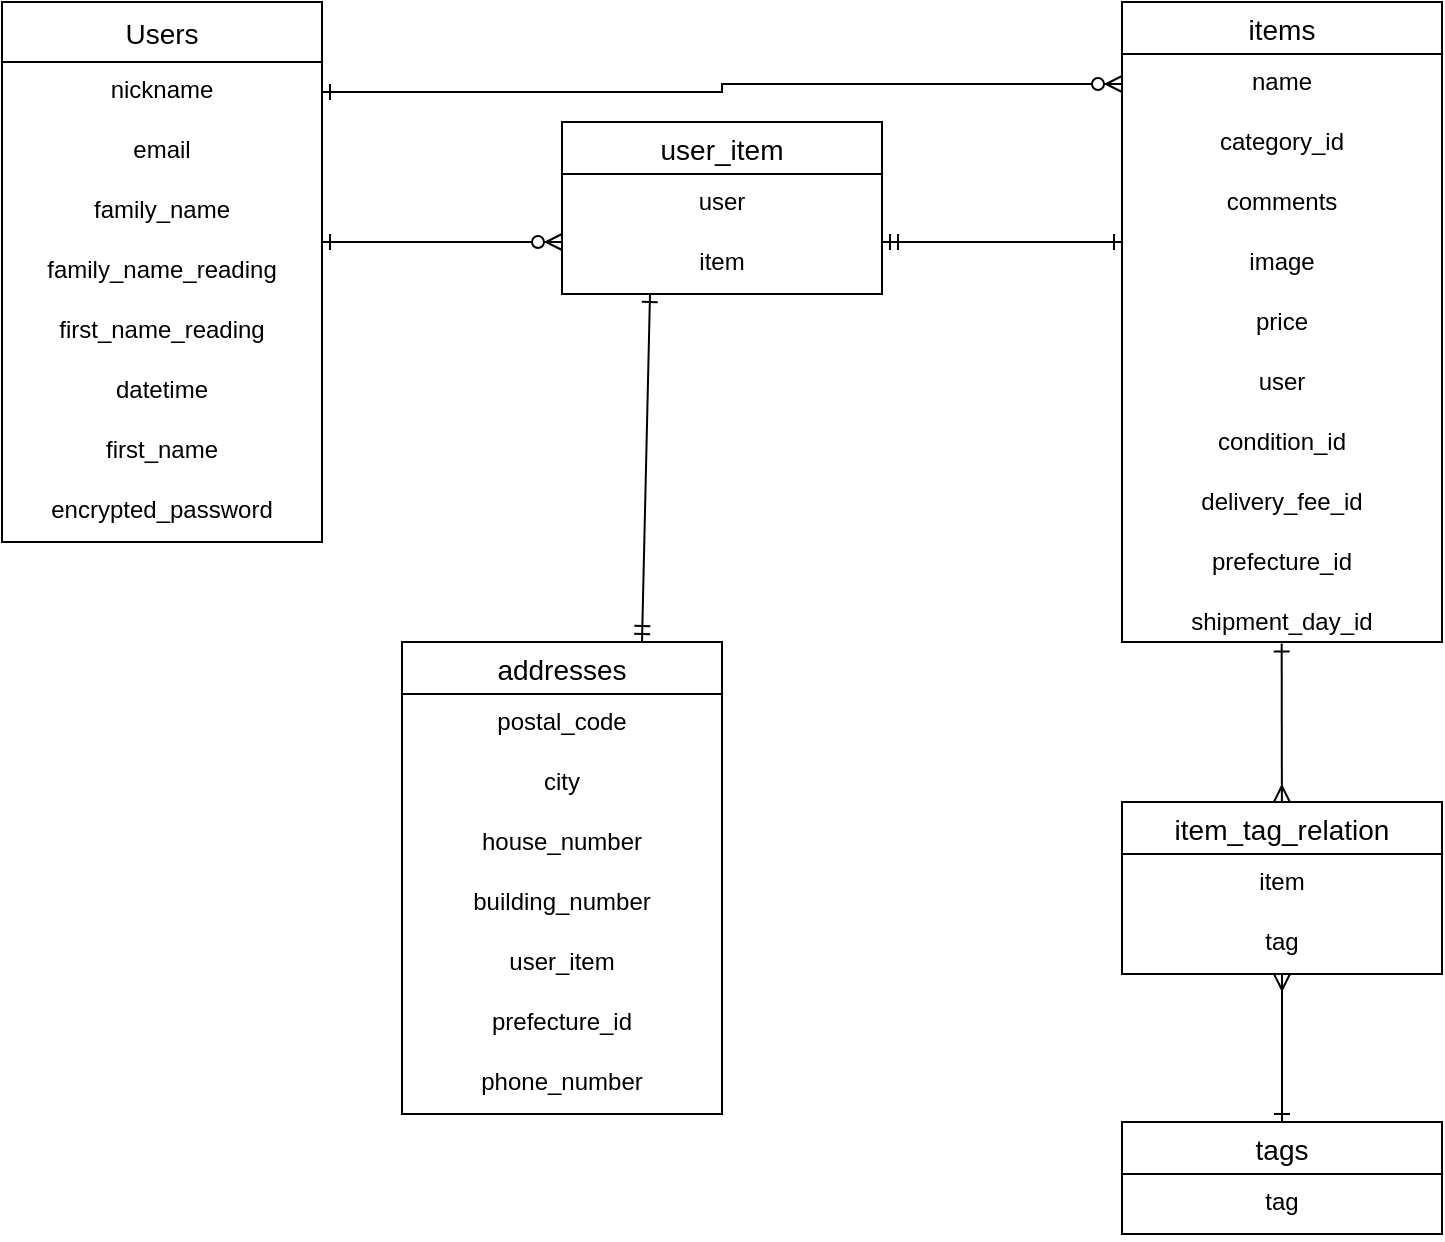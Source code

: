 <mxfile>
    <diagram id="Jmrv2OnnFs7REUbZMXmU" name="ページ1">
        <mxGraphModel dx="307" dy="313" grid="1" gridSize="10" guides="0" tooltips="1" connect="1" arrows="1" fold="1" page="1" pageScale="1" pageWidth="827" pageHeight="1169" math="0" shadow="0">
            <root>
                <mxCell id="0"/>
                <mxCell id="1" parent="0"/>
                <mxCell id="2" value="Users" style="swimlane;fontStyle=0;childLayout=stackLayout;horizontal=1;startSize=30;horizontalStack=0;resizeParent=1;resizeParentMax=0;resizeLast=0;collapsible=1;marginBottom=0;align=center;fontSize=14;" parent="1" vertex="1">
                    <mxGeometry x="40" y="80" width="160" height="270" as="geometry">
                        <mxRectangle x="40" y="80" width="50" height="26" as="alternateBounds"/>
                    </mxGeometry>
                </mxCell>
                <mxCell id="3" value="nickname" style="text;strokeColor=none;fillColor=none;spacingLeft=4;spacingRight=4;overflow=hidden;rotatable=0;points=[[0,0.5],[1,0.5]];portConstraint=eastwest;fontSize=12;align=center;" parent="2" vertex="1">
                    <mxGeometry y="30" width="160" height="30" as="geometry"/>
                </mxCell>
                <mxCell id="4" value="email&#10;" style="text;strokeColor=none;fillColor=none;spacingLeft=4;spacingRight=4;overflow=hidden;rotatable=0;points=[[0,0.5],[1,0.5]];portConstraint=eastwest;fontSize=12;align=center;" parent="2" vertex="1">
                    <mxGeometry y="60" width="160" height="30" as="geometry"/>
                </mxCell>
                <mxCell id="5" value="family_name" style="text;strokeColor=none;fillColor=none;spacingLeft=4;spacingRight=4;overflow=hidden;rotatable=0;points=[[0,0.5],[1,0.5]];portConstraint=eastwest;fontSize=12;align=center;" parent="2" vertex="1">
                    <mxGeometry y="90" width="160" height="30" as="geometry"/>
                </mxCell>
                <mxCell id="13" value="family_name_reading" style="text;strokeColor=none;fillColor=none;spacingLeft=4;spacingRight=4;overflow=hidden;rotatable=0;points=[[0,0.5],[1,0.5]];portConstraint=eastwest;fontSize=12;align=center;" parent="2" vertex="1">
                    <mxGeometry y="120" width="160" height="30" as="geometry"/>
                </mxCell>
                <mxCell id="14" value="first_name_reading" style="text;strokeColor=none;fillColor=none;spacingLeft=4;spacingRight=4;overflow=hidden;rotatable=0;points=[[0,0.5],[1,0.5]];portConstraint=eastwest;fontSize=12;align=center;" parent="2" vertex="1">
                    <mxGeometry y="150" width="160" height="30" as="geometry"/>
                </mxCell>
                <mxCell id="45" value="datetime" style="text;strokeColor=none;fillColor=none;spacingLeft=4;spacingRight=4;overflow=hidden;rotatable=0;points=[[0,0.5],[1,0.5]];portConstraint=eastwest;fontSize=12;align=center;" parent="2" vertex="1">
                    <mxGeometry y="180" width="160" height="30" as="geometry"/>
                </mxCell>
                <mxCell id="67" value="first_name" style="text;strokeColor=none;fillColor=none;spacingLeft=4;spacingRight=4;overflow=hidden;rotatable=0;points=[[0,0.5],[1,0.5]];portConstraint=eastwest;fontSize=12;align=center;" parent="2" vertex="1">
                    <mxGeometry y="210" width="160" height="30" as="geometry"/>
                </mxCell>
                <mxCell id="68" value="encrypted_password" style="text;strokeColor=none;fillColor=none;spacingLeft=4;spacingRight=4;overflow=hidden;rotatable=0;points=[[0,0.5],[1,0.5]];portConstraint=eastwest;fontSize=12;align=center;" parent="2" vertex="1">
                    <mxGeometry y="240" width="160" height="30" as="geometry"/>
                </mxCell>
                <mxCell id="20" value="items" style="swimlane;fontStyle=0;childLayout=stackLayout;horizontal=1;startSize=26;horizontalStack=0;resizeParent=1;resizeParentMax=0;resizeLast=0;collapsible=1;marginBottom=0;align=center;fontSize=14;" parent="1" vertex="1">
                    <mxGeometry x="600" y="80" width="160" height="320" as="geometry"/>
                </mxCell>
                <mxCell id="21" value="name" style="text;strokeColor=none;fillColor=none;spacingLeft=4;spacingRight=4;overflow=hidden;rotatable=0;points=[[0,0.5],[1,0.5]];portConstraint=eastwest;fontSize=12;align=center;" parent="20" vertex="1">
                    <mxGeometry y="26" width="160" height="30" as="geometry"/>
                </mxCell>
                <mxCell id="22" value="category_id" style="text;strokeColor=none;fillColor=none;spacingLeft=4;spacingRight=4;overflow=hidden;rotatable=0;points=[[0,0.5],[1,0.5]];portConstraint=eastwest;fontSize=12;align=center;" parent="20" vertex="1">
                    <mxGeometry y="56" width="160" height="30" as="geometry"/>
                </mxCell>
                <mxCell id="23" value="comments" style="text;strokeColor=none;fillColor=none;spacingLeft=4;spacingRight=4;overflow=hidden;rotatable=0;points=[[0,0.5],[1,0.5]];portConstraint=eastwest;fontSize=12;align=center;" parent="20" vertex="1">
                    <mxGeometry y="86" width="160" height="30" as="geometry"/>
                </mxCell>
                <mxCell id="24" value="image" style="text;strokeColor=none;fillColor=none;spacingLeft=4;spacingRight=4;overflow=hidden;rotatable=0;points=[[0,0.5],[1,0.5]];portConstraint=eastwest;fontSize=12;align=center;" parent="20" vertex="1">
                    <mxGeometry y="116" width="160" height="30" as="geometry"/>
                </mxCell>
                <mxCell id="25" value="price" style="text;strokeColor=none;fillColor=none;spacingLeft=4;spacingRight=4;overflow=hidden;rotatable=0;points=[[0,0.5],[1,0.5]];portConstraint=eastwest;fontSize=12;align=center;" parent="20" vertex="1">
                    <mxGeometry y="146" width="160" height="30" as="geometry"/>
                </mxCell>
                <mxCell id="27" value="user" style="text;strokeColor=none;fillColor=none;spacingLeft=4;spacingRight=4;overflow=hidden;rotatable=0;points=[[0,0.5],[1,0.5]];portConstraint=eastwest;fontSize=12;align=center;" parent="20" vertex="1">
                    <mxGeometry y="176" width="160" height="30" as="geometry"/>
                </mxCell>
                <mxCell id="48" value="condition_id" style="text;strokeColor=none;fillColor=none;spacingLeft=4;spacingRight=4;overflow=hidden;rotatable=0;points=[[0,0.5],[1,0.5]];portConstraint=eastwest;fontSize=12;align=center;" parent="20" vertex="1">
                    <mxGeometry y="206" width="160" height="30" as="geometry"/>
                </mxCell>
                <mxCell id="49" value="delivery_fee_id" style="text;strokeColor=none;fillColor=none;spacingLeft=4;spacingRight=4;overflow=hidden;rotatable=0;points=[[0,0.5],[1,0.5]];portConstraint=eastwest;fontSize=12;align=center;" parent="20" vertex="1">
                    <mxGeometry y="236" width="160" height="30" as="geometry"/>
                </mxCell>
                <mxCell id="51" value="prefecture_id" style="text;strokeColor=none;fillColor=none;spacingLeft=4;spacingRight=4;overflow=hidden;rotatable=0;points=[[0,0.5],[1,0.5]];portConstraint=eastwest;fontSize=12;align=center;" parent="20" vertex="1">
                    <mxGeometry y="266" width="160" height="30" as="geometry"/>
                </mxCell>
                <mxCell id="52" value="shipment_day_id" style="text;strokeColor=none;fillColor=none;spacingLeft=4;spacingRight=4;overflow=hidden;rotatable=0;points=[[0,0.5],[1,0.5]];portConstraint=eastwest;fontSize=12;align=center;" parent="20" vertex="1">
                    <mxGeometry y="296" width="160" height="24" as="geometry"/>
                </mxCell>
                <mxCell id="28" value="addresses" style="swimlane;fontStyle=0;childLayout=stackLayout;horizontal=1;startSize=26;horizontalStack=0;resizeParent=1;resizeParentMax=0;resizeLast=0;collapsible=1;marginBottom=0;align=center;fontSize=14;" parent="1" vertex="1">
                    <mxGeometry x="240" y="400" width="160" height="236" as="geometry"/>
                </mxCell>
                <mxCell id="29" value="postal_code" style="text;strokeColor=none;fillColor=none;spacingLeft=4;spacingRight=4;overflow=hidden;rotatable=0;points=[[0,0.5],[1,0.5]];portConstraint=eastwest;fontSize=12;align=center;" parent="28" vertex="1">
                    <mxGeometry y="26" width="160" height="30" as="geometry"/>
                </mxCell>
                <mxCell id="30" value="city" style="text;strokeColor=none;fillColor=none;spacingLeft=4;spacingRight=4;overflow=hidden;rotatable=0;points=[[0,0.5],[1,0.5]];portConstraint=eastwest;fontSize=12;align=center;" parent="28" vertex="1">
                    <mxGeometry y="56" width="160" height="30" as="geometry"/>
                </mxCell>
                <mxCell id="31" value="house_number" style="text;strokeColor=none;fillColor=none;spacingLeft=4;spacingRight=4;overflow=hidden;rotatable=0;points=[[0,0.5],[1,0.5]];portConstraint=eastwest;fontSize=12;align=center;" parent="28" vertex="1">
                    <mxGeometry y="86" width="160" height="30" as="geometry"/>
                </mxCell>
                <mxCell id="32" value="building_number" style="text;strokeColor=none;fillColor=none;spacingLeft=4;spacingRight=4;overflow=hidden;rotatable=0;points=[[0,0.5],[1,0.5]];portConstraint=eastwest;fontSize=12;align=center;" parent="28" vertex="1">
                    <mxGeometry y="116" width="160" height="30" as="geometry"/>
                </mxCell>
                <mxCell id="33" value="user_item" style="text;strokeColor=none;fillColor=none;spacingLeft=4;spacingRight=4;overflow=hidden;rotatable=0;points=[[0,0.5],[1,0.5]];portConstraint=eastwest;fontSize=12;align=center;" parent="28" vertex="1">
                    <mxGeometry y="146" width="160" height="30" as="geometry"/>
                </mxCell>
                <mxCell id="46" value="prefecture_id" style="text;strokeColor=none;fillColor=none;spacingLeft=4;spacingRight=4;overflow=hidden;rotatable=0;points=[[0,0.5],[1,0.5]];portConstraint=eastwest;fontSize=12;align=center;" parent="28" vertex="1">
                    <mxGeometry y="176" width="160" height="30" as="geometry"/>
                </mxCell>
                <mxCell id="63" value="phone_number" style="text;strokeColor=none;fillColor=none;spacingLeft=4;spacingRight=4;overflow=hidden;rotatable=0;points=[[0,0.5],[1,0.5]];portConstraint=eastwest;fontSize=12;align=center;" parent="28" vertex="1">
                    <mxGeometry y="206" width="160" height="30" as="geometry"/>
                </mxCell>
                <mxCell id="53" value="user_item" style="swimlane;fontStyle=0;childLayout=stackLayout;horizontal=1;startSize=26;horizontalStack=0;resizeParent=1;resizeParentMax=0;resizeLast=0;collapsible=1;marginBottom=0;align=center;fontSize=14;" parent="1" vertex="1">
                    <mxGeometry x="320" y="140" width="160" height="86" as="geometry"/>
                </mxCell>
                <mxCell id="54" value="user" style="text;strokeColor=none;fillColor=none;spacingLeft=4;spacingRight=4;overflow=hidden;rotatable=0;points=[[0,0.5],[1,0.5]];portConstraint=eastwest;fontSize=12;align=center;" parent="53" vertex="1">
                    <mxGeometry y="26" width="160" height="30" as="geometry"/>
                </mxCell>
                <mxCell id="55" value="item" style="text;strokeColor=none;fillColor=none;spacingLeft=4;spacingRight=4;overflow=hidden;rotatable=0;points=[[0,0.5],[1,0.5]];portConstraint=eastwest;fontSize=12;align=center;" parent="53" vertex="1">
                    <mxGeometry y="56" width="160" height="30" as="geometry"/>
                </mxCell>
                <mxCell id="61" value="" style="endArrow=ERzeroToMany;html=1;rounded=0;align=center;endFill=1;startArrow=ERone;startFill=0;" parent="1" edge="1">
                    <mxGeometry relative="1" as="geometry">
                        <mxPoint x="200" y="200" as="sourcePoint"/>
                        <mxPoint x="320" y="200" as="targetPoint"/>
                    </mxGeometry>
                </mxCell>
                <mxCell id="62" value="" style="endArrow=ERone;html=1;rounded=0;align=center;endFill=0;startArrow=ERmandOne;startFill=0;" parent="1" edge="1">
                    <mxGeometry relative="1" as="geometry">
                        <mxPoint x="480" y="200" as="sourcePoint"/>
                        <mxPoint x="600" y="200" as="targetPoint"/>
                    </mxGeometry>
                </mxCell>
                <mxCell id="65" style="edgeStyle=orthogonalEdgeStyle;rounded=0;orthogonalLoop=1;jettySize=auto;html=1;exitX=1;exitY=0.5;exitDx=0;exitDy=0;entryX=0;entryY=0.5;entryDx=0;entryDy=0;startArrow=ERone;startFill=0;endArrow=ERzeroToMany;endFill=1;align=center;" parent="1" source="3" target="21" edge="1">
                    <mxGeometry relative="1" as="geometry"/>
                </mxCell>
                <mxCell id="66" value="" style="endArrow=ERmandOne;html=1;rounded=0;align=center;startArrow=ERone;startFill=0;endFill=0;exitX=0.275;exitY=1;exitDx=0;exitDy=0;exitPerimeter=0;entryX=0.75;entryY=0;entryDx=0;entryDy=0;" parent="1" target="28" edge="1" source="55">
                    <mxGeometry relative="1" as="geometry">
                        <mxPoint x="370" y="226" as="sourcePoint"/>
                        <mxPoint x="360" y="390" as="targetPoint"/>
                    </mxGeometry>
                </mxCell>
                <mxCell id="83" style="edgeStyle=none;rounded=0;orthogonalLoop=1;jettySize=auto;html=1;entryX=0.499;entryY=1.03;entryDx=0;entryDy=0;entryPerimeter=0;startArrow=ERmany;startFill=0;endArrow=ERone;endFill=0;" edge="1" parent="1" source="69" target="52">
                    <mxGeometry relative="1" as="geometry"/>
                </mxCell>
                <mxCell id="69" value="item_tag_relation" style="swimlane;fontStyle=0;childLayout=stackLayout;horizontal=1;startSize=26;horizontalStack=0;resizeParent=1;resizeParentMax=0;resizeLast=0;collapsible=1;marginBottom=0;align=center;fontSize=14;" vertex="1" parent="1">
                    <mxGeometry x="600" y="480" width="160" height="86" as="geometry"/>
                </mxCell>
                <mxCell id="70" value="item" style="text;strokeColor=none;fillColor=none;spacingLeft=4;spacingRight=4;overflow=hidden;rotatable=0;points=[[0,0.5],[1,0.5]];portConstraint=eastwest;fontSize=12;align=center;" vertex="1" parent="69">
                    <mxGeometry y="26" width="160" height="30" as="geometry"/>
                </mxCell>
                <mxCell id="71" value="tag" style="text;strokeColor=none;fillColor=none;spacingLeft=4;spacingRight=4;overflow=hidden;rotatable=0;points=[[0,0.5],[1,0.5]];portConstraint=eastwest;fontSize=12;align=center;" vertex="1" parent="69">
                    <mxGeometry y="56" width="160" height="30" as="geometry"/>
                </mxCell>
                <mxCell id="85" style="edgeStyle=none;rounded=0;orthogonalLoop=1;jettySize=auto;html=1;startArrow=ERone;startFill=0;endArrow=ERmany;endFill=0;" edge="1" parent="1" source="73" target="71">
                    <mxGeometry relative="1" as="geometry">
                        <mxPoint x="680" y="570" as="targetPoint"/>
                        <Array as="points">
                            <mxPoint x="680" y="570"/>
                        </Array>
                    </mxGeometry>
                </mxCell>
                <mxCell id="73" value="tags" style="swimlane;fontStyle=0;childLayout=stackLayout;horizontal=1;startSize=26;horizontalStack=0;resizeParent=1;resizeParentMax=0;resizeLast=0;collapsible=1;marginBottom=0;align=center;fontSize=14;" vertex="1" parent="1">
                    <mxGeometry x="600" y="640" width="160" height="56" as="geometry"/>
                </mxCell>
                <mxCell id="74" value="tag" style="text;strokeColor=none;fillColor=none;spacingLeft=4;spacingRight=4;overflow=hidden;rotatable=0;points=[[0,0.5],[1,0.5]];portConstraint=eastwest;fontSize=12;align=center;" vertex="1" parent="73">
                    <mxGeometry y="26" width="160" height="30" as="geometry"/>
                </mxCell>
            </root>
        </mxGraphModel>
    </diagram>
</mxfile>